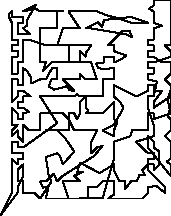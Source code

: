unitsize(0.001cm);
// 64613.5
draw((200,400)--(0,0));
draw((0,0)--(300,400));
draw((300,400)--(300,500));
draw((300,500)--(400,700));
draw((400,700)--(400,800));
draw((400,800)--(400,900));
draw((400,900)--(300,800));
draw((300,800)--(300,700));
draw((300,700)--(300,600));
draw((300,600)--(400,600));
draw((400,600)--(400,500));
draw((400,500)--(400,400));
draw((400,400)--(600,400));
draw((600,400)--(700,300));
draw((700,300)--(900,600));
draw((900,600)--(850,700));
draw((850,700)--(800,1030));
draw((800,1030)--(1000,1100));
draw((1000,1100)--(1050,1050));
draw((1050,1050)--(1100,900));
draw((1100,900)--(1300,1130));
draw((1300,1130)--(1150,1350));
draw((1150,1350)--(1000,1500));
draw((1000,1500)--(900,1500));
draw((900,1500)--(800,1500));
draw((800,1500)--(1100,1500));
draw((1100,1500)--(1200,1500));
draw((1200,1500)--(1200,1800));
draw((1200,1800)--(1300,1800));
draw((1300,1800)--(1350,1700));
draw((1350,1700)--(1400,1800));
draw((1400,1800)--(1400,2000));
draw((1400,2000)--(1500,2100));
draw((1500,2100)--(1500,1900));
draw((1500,1900)--(1550,1850));
draw((1550,1850)--(1500,1800));
draw((1500,1800)--(1600,1800));
draw((1600,1800)--(1700,1800));
draw((1700,1800)--(1800,1800));
draw((1800,1800)--(2000,2000));
draw((2000,2000)--(2000,1900));
draw((2000,1900)--(2000,1800));
draw((2000,1800)--(2000,1700));
draw((2000,1700)--(2060,1650));
draw((2060,1650)--(2000,1500));
draw((2000,1500)--(2000,1400));
draw((2000,1400)--(1800,1500));
draw((1800,1500)--(2000,1600));
draw((2000,1600)--(2170,1900));
draw((2170,1900)--(2110,2000));
draw((2110,2000)--(2000,2100));
draw((2000,2100)--(2000,2200));
draw((2000,2200)--(2000,2300));
draw((2000,2300)--(2400,2100));
draw((2400,2100)--(2600,2200));
draw((2600,2200)--(2600,2300));
draw((2600,2300)--(2700,2300));
draw((2700,2300)--(2700,2200));
draw((2700,2200)--(2850,2200));
draw((2850,2200)--(2700,2000));
draw((2700,2000)--(2700,1900));
draw((2700,1900)--(3000,2100));
draw((3000,2100)--(3000,2000));
draw((3000,2000)--(3000,1900));
draw((3000,1900)--(2950,1750));
draw((2950,1750)--(3000,1700));
draw((3000,1700)--(3000,1600));
draw((3000,1600)--(3000,1500));
draw((3000,1500)--(2900,1400));
draw((2900,1400)--(3000,1300));
draw((3000,1300)--(3000,1200));
draw((3000,1200)--(3000,1100));
draw((3000,1100)--(3000,1000));
draw((3000,1000)--(2930,950));
draw((2930,950)--(3000,900));
draw((3000,900)--(3000,800));
draw((3000,800)--(3000,700));
draw((3000,700)--(2600,1200));
draw((2600,1200)--(2600,1300));
draw((2600,1300)--(2600,1400));
draw((2600,1400)--(2700,1300));
draw((2700,1300)--(2700,1200));
draw((2700,1200)--(2800,1130));
draw((2800,1130)--(2800,900));
draw((2800,900)--(2700,800));
draw((2700,800)--(2700,900));
draw((2700,900)--(2600,900));
draw((2600,900)--(2500,800));
draw((2500,800)--(2550,710));
draw((2550,710)--(2450,710));
draw((2450,710)--(2400,600));
draw((2400,600)--(2300,600));
draw((2300,600)--(2200,469));
draw((2200,469)--(2200,600));
draw((2200,600)--(2100,600));
draw((2100,600)--(2000,800));
draw((2000,800)--(2000,900));
draw((2000,900)--(1750,750));
draw((1750,750)--(1400,930));
draw((1400,930)--(1350,750));
draw((1350,750)--(1450,770));
draw((1450,770)--(1300,700));
draw((1300,700)--(1400,600));
draw((1400,600)--(1300,600));
draw((1300,600)--(1200,600));
draw((1200,600)--(1100,600));
draw((1100,600)--(1200,300));
draw((1200,300)--(1300,300));
draw((1300,300)--(1550,300));
draw((1550,300)--(1550,500));
draw((1550,500)--(1710,510));
draw((1710,510)--(1800,600));
draw((1800,600)--(1900,600));
draw((1900,600)--(2000,600));
draw((2000,600)--(2000,370));
draw((2000,370)--(1900,300));
draw((1900,300)--(2000,300));
draw((2000,300)--(2100,300));
draw((2100,300)--(2200,300));
draw((2200,300)--(2300,300));
draw((2300,300)--(2400,300));
draw((2400,300)--(2500,300));
draw((2500,300)--(2600,400));
draw((2600,400)--(2600,500));
draw((2600,500)--(2750,520));
draw((2750,520)--(2900,400));
draw((2900,400)--(2900,500));
draw((2900,500)--(2700,700));
draw((2700,700)--(2600,800));
draw((2600,800)--(2600,1000));
draw((2600,1000)--(2700,1000));
draw((2700,1000)--(2700,1100));
draw((2700,1100)--(2600,1100));
draw((2600,1100)--(2390,1300));
draw((2390,1300)--(2700,1400));
draw((2700,1400)--(2700,1500));
draw((2700,1500)--(2700,1600));
draw((2700,1600)--(2600,1900));
draw((2600,1900)--(2600,2000));
draw((2600,2000)--(2600,2100));
draw((2600,2100)--(2700,2100));
draw((2700,2100)--(2760,2360));
draw((2760,2360)--(2600,2400));
draw((2600,2400)--(2600,2500));
draw((2600,2500)--(2700,2500));
draw((2700,2500)--(2700,2600));
draw((2700,2600)--(2600,2600));
draw((2600,2600)--(2600,2700));
draw((2600,2700)--(2700,2700));
draw((2700,2700)--(3000,2800));
draw((3000,2800)--(3000,2900));
draw((3000,2900)--(2900,3000));
draw((2900,3000)--(3000,3000));
draw((3000,3000)--(3000,3100));
draw((3000,3100)--(3000,3200));
draw((3000,3200)--(3000,3300));
draw((3000,3300)--(3000,3400));
draw((3000,3400)--(3000,3500));
draw((3000,3500)--(3000,3600));
draw((3000,3600)--(3000,3700));
draw((3000,3700)--(3000,3800));
draw((3000,3800)--(2700,3800));
draw((2700,3800)--(2700,3700));
draw((2700,3700)--(2620,3650));
draw((2620,3650)--(2700,3600));
draw((2700,3600)--(2700,3500));
draw((2700,3500)--(2700,3400));
draw((2700,3400)--(2850,3350));
draw((2850,3350)--(2700,3300));
draw((2700,3300)--(2700,3200));
draw((2700,3200)--(2700,3100));
draw((2700,3100)--(2600,3100));
draw((2600,3100)--(2600,3000));
draw((2600,3000)--(2700,3000));
draw((2700,3000)--(2700,2900));
draw((2700,2900)--(2600,2900));
draw((2600,2900)--(2600,2800));
draw((2600,2800)--(2700,2800));
draw((2700,2800)--(2850,2700));
draw((2850,2700)--(3000,2700));
draw((3000,2700)--(3000,2600));
draw((3000,2600)--(3000,2500));
draw((3000,2500)--(2900,2400));
draw((2900,2400)--(3000,2300));
draw((3000,2300)--(3000,2200));
draw((3000,2200)--(2950,2050));
draw((2950,2050)--(3000,1800));
draw((3000,1800)--(2700,1700));
draw((2700,1700)--(2700,1800));
draw((2700,1800)--(2600,1800));
draw((2600,1800)--(2600,1700));
draw((2600,1700)--(2600,1600));
draw((2600,1600)--(2600,1500));
draw((2600,1500)--(2320,1500));
draw((2320,1500)--(2290,1400));
draw((2290,1400)--(2000,1300));
draw((2000,1300)--(2000,1200));
draw((2000,1200)--(2000,1100));
draw((2000,1100)--(2000,1000));
draw((2000,1000)--(1800,300));
draw((1800,300)--(1710,310));
draw((1710,310)--(1400,300));
draw((1400,300)--(1100,300));
draw((1100,300)--(1000,300));
draw((1000,300)--(900,300));
draw((900,300)--(800,300));
draw((800,300)--(850,520));
draw((850,520)--(750,490));
draw((750,490)--(700,600));
draw((700,600)--(800,600));
draw((800,600)--(939,740));
draw((939,740)--(1000,600));
draw((1000,600)--(1100,700));
draw((1100,700)--(1650,1050));
draw((1650,1050)--(1800,1230));
draw((1800,1230)--(1700,1200));
draw((1700,1200)--(1600,1100));
draw((1600,1100)--(1600,1300));
draw((1600,1300)--(1700,1500));
draw((1700,1500)--(1600,1500));
draw((1600,1500)--(1500,1500));
draw((1500,1500)--(1400,1500));
draw((1400,1500)--(1300,1500));
draw((1300,1500)--(1200,1700));
draw((1200,1700)--(1100,1800));
draw((1100,1800)--(1000,1800));
draw((1000,1800)--(900,1800));
draw((900,1800)--(800,1800));
draw((800,1800)--(700,1800));
draw((700,1800)--(700,1600));
draw((700,1600)--(700,1500));
draw((700,1500)--(500,1500));
draw((500,1500)--(400,1600));
draw((400,1600)--(400,1500));
draw((400,1500)--(400,1400));
draw((400,1400)--(400,1300));
draw((400,1300)--(300,1400));
draw((300,1400)--(300,1500));
draw((300,1500)--(200,1400));
draw((200,1400)--(200,1500));
draw((200,1500)--(300,1600));
draw((300,1600)--(200,1600));
draw((200,1600)--(200,1700));
draw((200,1700)--(200,1800));
draw((200,1800)--(200,1900));
draw((200,1900)--(300,1800));
draw((300,1800)--(300,1700));
draw((300,1700)--(400,1700));
draw((400,1700)--(400,1800));
draw((400,1800)--(500,1829));
draw((500,1829)--(400,1900));
draw((400,1900)--(300,1900));
draw((300,1900)--(300,2000));
draw((300,2000)--(400,2000));
draw((400,2000)--(400,2100));
draw((400,2100)--(530,2100));
draw((530,2100)--(400,2200));
draw((400,2200)--(300,2200));
draw((300,2200)--(300,2100));
draw((300,2100)--(200,2000));
draw((200,2000)--(200,2100));
draw((200,2100)--(200,2200));
draw((200,2200)--(200,2300));
draw((200,2300)--(200,2400));
draw((200,2400)--(300,2400));
draw((300,2400)--(300,2300));
draw((300,2300)--(400,2300));
draw((400,2300)--(400,2400));
draw((400,2400)--(400,2500));
draw((400,2500)--(400,2600));
draw((400,2600)--(469,2550));
draw((469,2550)--(540,2430));
draw((540,2430)--(540,2330));
draw((540,2330)--(700,2400));
draw((700,2400)--(800,2400));
draw((800,2400)--(910,2600));
draw((910,2600)--(1000,2600));
draw((1000,2600)--(1000,2400));
draw((1000,2400)--(900,2400));
draw((900,2400)--(850,2280));
draw((850,2280)--(950,2220));
draw((950,2220)--(1170,2280));
draw((1170,2280)--(1220,2210));
draw((1220,2210)--(1300,2200));
draw((1300,2200)--(1100,2400));
draw((1100,2400)--(1200,2400));
draw((1200,2400)--(1300,2400));
draw((1300,2400)--(1400,2400));
draw((1400,2400)--(1400,2500));
draw((1400,2500)--(1500,2400));
draw((1500,2400)--(1600,2400));
draw((1600,2400)--(1700,2400));
draw((1700,2400)--(1600,2700));
draw((1600,2700)--(1500,2700));
draw((1500,2700)--(1200,2700));
draw((1200,2700)--(1200,3000));
draw((1200,3000)--(1100,3000));
draw((1100,3000)--(900,3000));
draw((900,3000)--(800,3000));
draw((800,3000)--(500,3100));
draw((500,3100)--(400,3100));
draw((400,3100)--(400,3000));
draw((400,3000)--(400,2900));
draw((400,2900)--(400,2800));
draw((400,2800)--(400,2700));
draw((400,2700)--(300,2700));
draw((300,2700)--(300,2600));
draw((300,2600)--(300,2500));
draw((300,2500)--(200,2500));
draw((200,2500)--(200,2600));
draw((200,2600)--(200,2700));
draw((200,2700)--(200,2800));
draw((200,2800)--(300,2800));
draw((300,2800)--(300,2900));
draw((300,2900)--(200,2900));
draw((200,2900)--(200,3000));
draw((200,3000)--(300,3000));
draw((300,3000)--(300,3100));
draw((300,3100)--(200,3100));
draw((200,3100)--(200,3200));
draw((200,3200)--(200,3300));
draw((200,3300)--(200,3400));
draw((200,3400)--(150,3500));
draw((150,3500)--(150,3550));
draw((150,3550)--(200,3600));
draw((200,3600)--(200,3500));
draw((200,3500)--(300,3500));
draw((300,3500)--(400,3500));
draw((400,3500)--(400,3400));
draw((400,3400)--(300,3400));
draw((300,3400)--(300,3300));
draw((300,3300)--(300,3200));
draw((300,3200)--(400,3200));
draw((400,3200)--(520,3200));
draw((520,3200)--(400,3300));
draw((400,3300)--(469,3350));
draw((469,3350)--(469,3450));
draw((469,3450)--(620,3709));
draw((620,3709)--(400,3600));
draw((400,3600)--(620,3650));
draw((620,3650)--(700,3600));
draw((700,3600)--(800,3600));
draw((800,3600)--(900,3600));
draw((900,3600)--(1100,3600));
draw((1100,3600)--(1000,3600));
draw((1000,3600)--(1000,3300));
draw((1000,3300)--(900,3300));
draw((900,3300)--(800,3300));
draw((800,3300)--(700,3300));
draw((700,3300)--(700,3000));
draw((700,3000)--(700,2700));
draw((700,2700)--(800,2700));
draw((800,2700)--(750,2550));
draw((750,2550)--(800,2600));
draw((800,2600)--(900,2700));
draw((900,2700)--(1000,2700));
draw((1000,2700)--(1100,2700));
draw((1100,2700)--(1300,2700));
draw((1300,2700)--(1400,2700));
draw((1400,2700)--(1400,2820));
draw((1400,2820)--(1400,2900));
draw((1400,2900)--(1500,2800));
draw((1500,2800)--(1500,2860));
draw((1500,2860)--(1600,3000));
draw((1600,3000)--(1500,3000));
draw((1500,3000)--(1400,3000));
draw((1400,3000)--(1300,3000));
draw((1300,3000)--(1000,3000));
draw((1000,3000)--(1100,3300));
draw((1100,3300)--(1200,3300));
draw((1200,3300)--(1300,3300));
draw((1300,3300)--(1400,3300));
draw((1400,3300)--(1200,3600));
draw((1200,3600)--(1300,3600));
draw((1300,3600)--(1400,3600));
draw((1400,3600)--(1500,3600));
draw((1500,3600)--(1600,3600));
draw((1600,3600)--(1700,3600));
draw((1700,3600)--(1900,3520));
draw((1900,3520)--(2000,3500));
draw((2000,3500)--(2300,3400));
draw((2300,3400)--(2600,3400));
draw((2600,3400)--(2300,3500));
draw((2300,3500)--(1829,3450));
draw((1829,3450)--(1790,3330));
draw((1790,3330)--(1720,3409));
draw((1720,3409)--(1500,3300));
draw((1500,3300)--(1600,3300));
draw((1600,3300)--(2200,3200));
draw((2200,3200)--(2320,3150));
draw((2320,3150)--(2280,3250));
draw((2280,3250)--(2150,3250));
draw((2150,3250)--(2100,3200));
draw((2100,3200)--(2050,3150));
draw((2050,3150)--(2000,3100));
draw((2000,3100)--(1900,3000));
draw((1900,3000)--(2000,3000));
draw((2000,3000)--(2000,2900));
draw((2000,2900)--(2220,2820));
draw((2220,2820)--(2120,2750));
draw((2120,2750)--(2000,2700));
draw((2000,2700)--(2000,2800));
draw((2000,2800)--(1829,2800));
draw((1829,2800)--(1829,2700));
draw((1829,2700)--(1690,2680));
draw((1690,2680)--(1720,2610));
draw((1720,2610)--(1790,2580));
draw((1790,2580)--(2000,2600));
draw((2000,2600)--(2000,2500));
draw((2000,2500)--(2000,2400));
draw((2000,2400)--(1800,2400));
draw((1800,2400)--(1800,2100));
draw((1800,2100)--(1700,2100));
draw((1700,2100)--(1600,2100));
draw((1600,2100)--(1400,2100));
draw((1400,2100)--(1350,2140));
draw((1350,2140)--(1300,2100));
draw((1300,2100)--(1200,2100));
draw((1200,2100)--(1100,2100));
draw((1100,2100)--(1000,2100));
draw((1000,2100)--(900,2100));
draw((900,2100)--(800,2100));
draw((800,2100)--(700,2100));
draw((700,2100)--(1000,1629));
draw((1000,1629)--(400,1200));
draw((400,1200)--(300,1200));
draw((300,1200)--(300,1300));
draw((300,1300)--(200,1300));
draw((200,1300)--(200,1200));
draw((200,1200)--(200,1100));
draw((200,1100)--(300,1100));
draw((300,1100)--(400,1100));
draw((400,1100)--(400,1000));
draw((400,1000)--(300,1000));
draw((300,1000)--(300,900));
draw((300,900)--(200,1000));
draw((200,1000)--(200,900));
draw((200,900)--(200,800));
draw((200,800)--(200,700));
draw((200,700)--(200,600));
draw((200,600)--(200,500));
draw((200,500)--(200,400));

